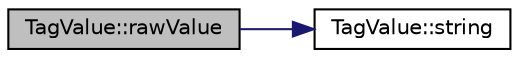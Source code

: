 digraph "TagValue::rawValue"
{
 // LATEX_PDF_SIZE
  edge [fontname="Helvetica",fontsize="10",labelfontname="Helvetica",labelfontsize="10"];
  node [fontname="Helvetica",fontsize="10",shape=record];
  rankdir="LR";
  Node1 [label="TagValue::rawValue",height=0.2,width=0.4,color="black", fillcolor="grey75", style="filled", fontcolor="black",tooltip=" "];
  Node1 -> Node2 [color="midnightblue",fontsize="10",style="solid",fontname="Helvetica"];
  Node2 [label="TagValue::string",height=0.2,width=0.4,color="black", fillcolor="white", style="filled",URL="$class_tag_value.html#a3dcb33e9cb91ca3f5a21724a347f2119",tooltip=" "];
}
